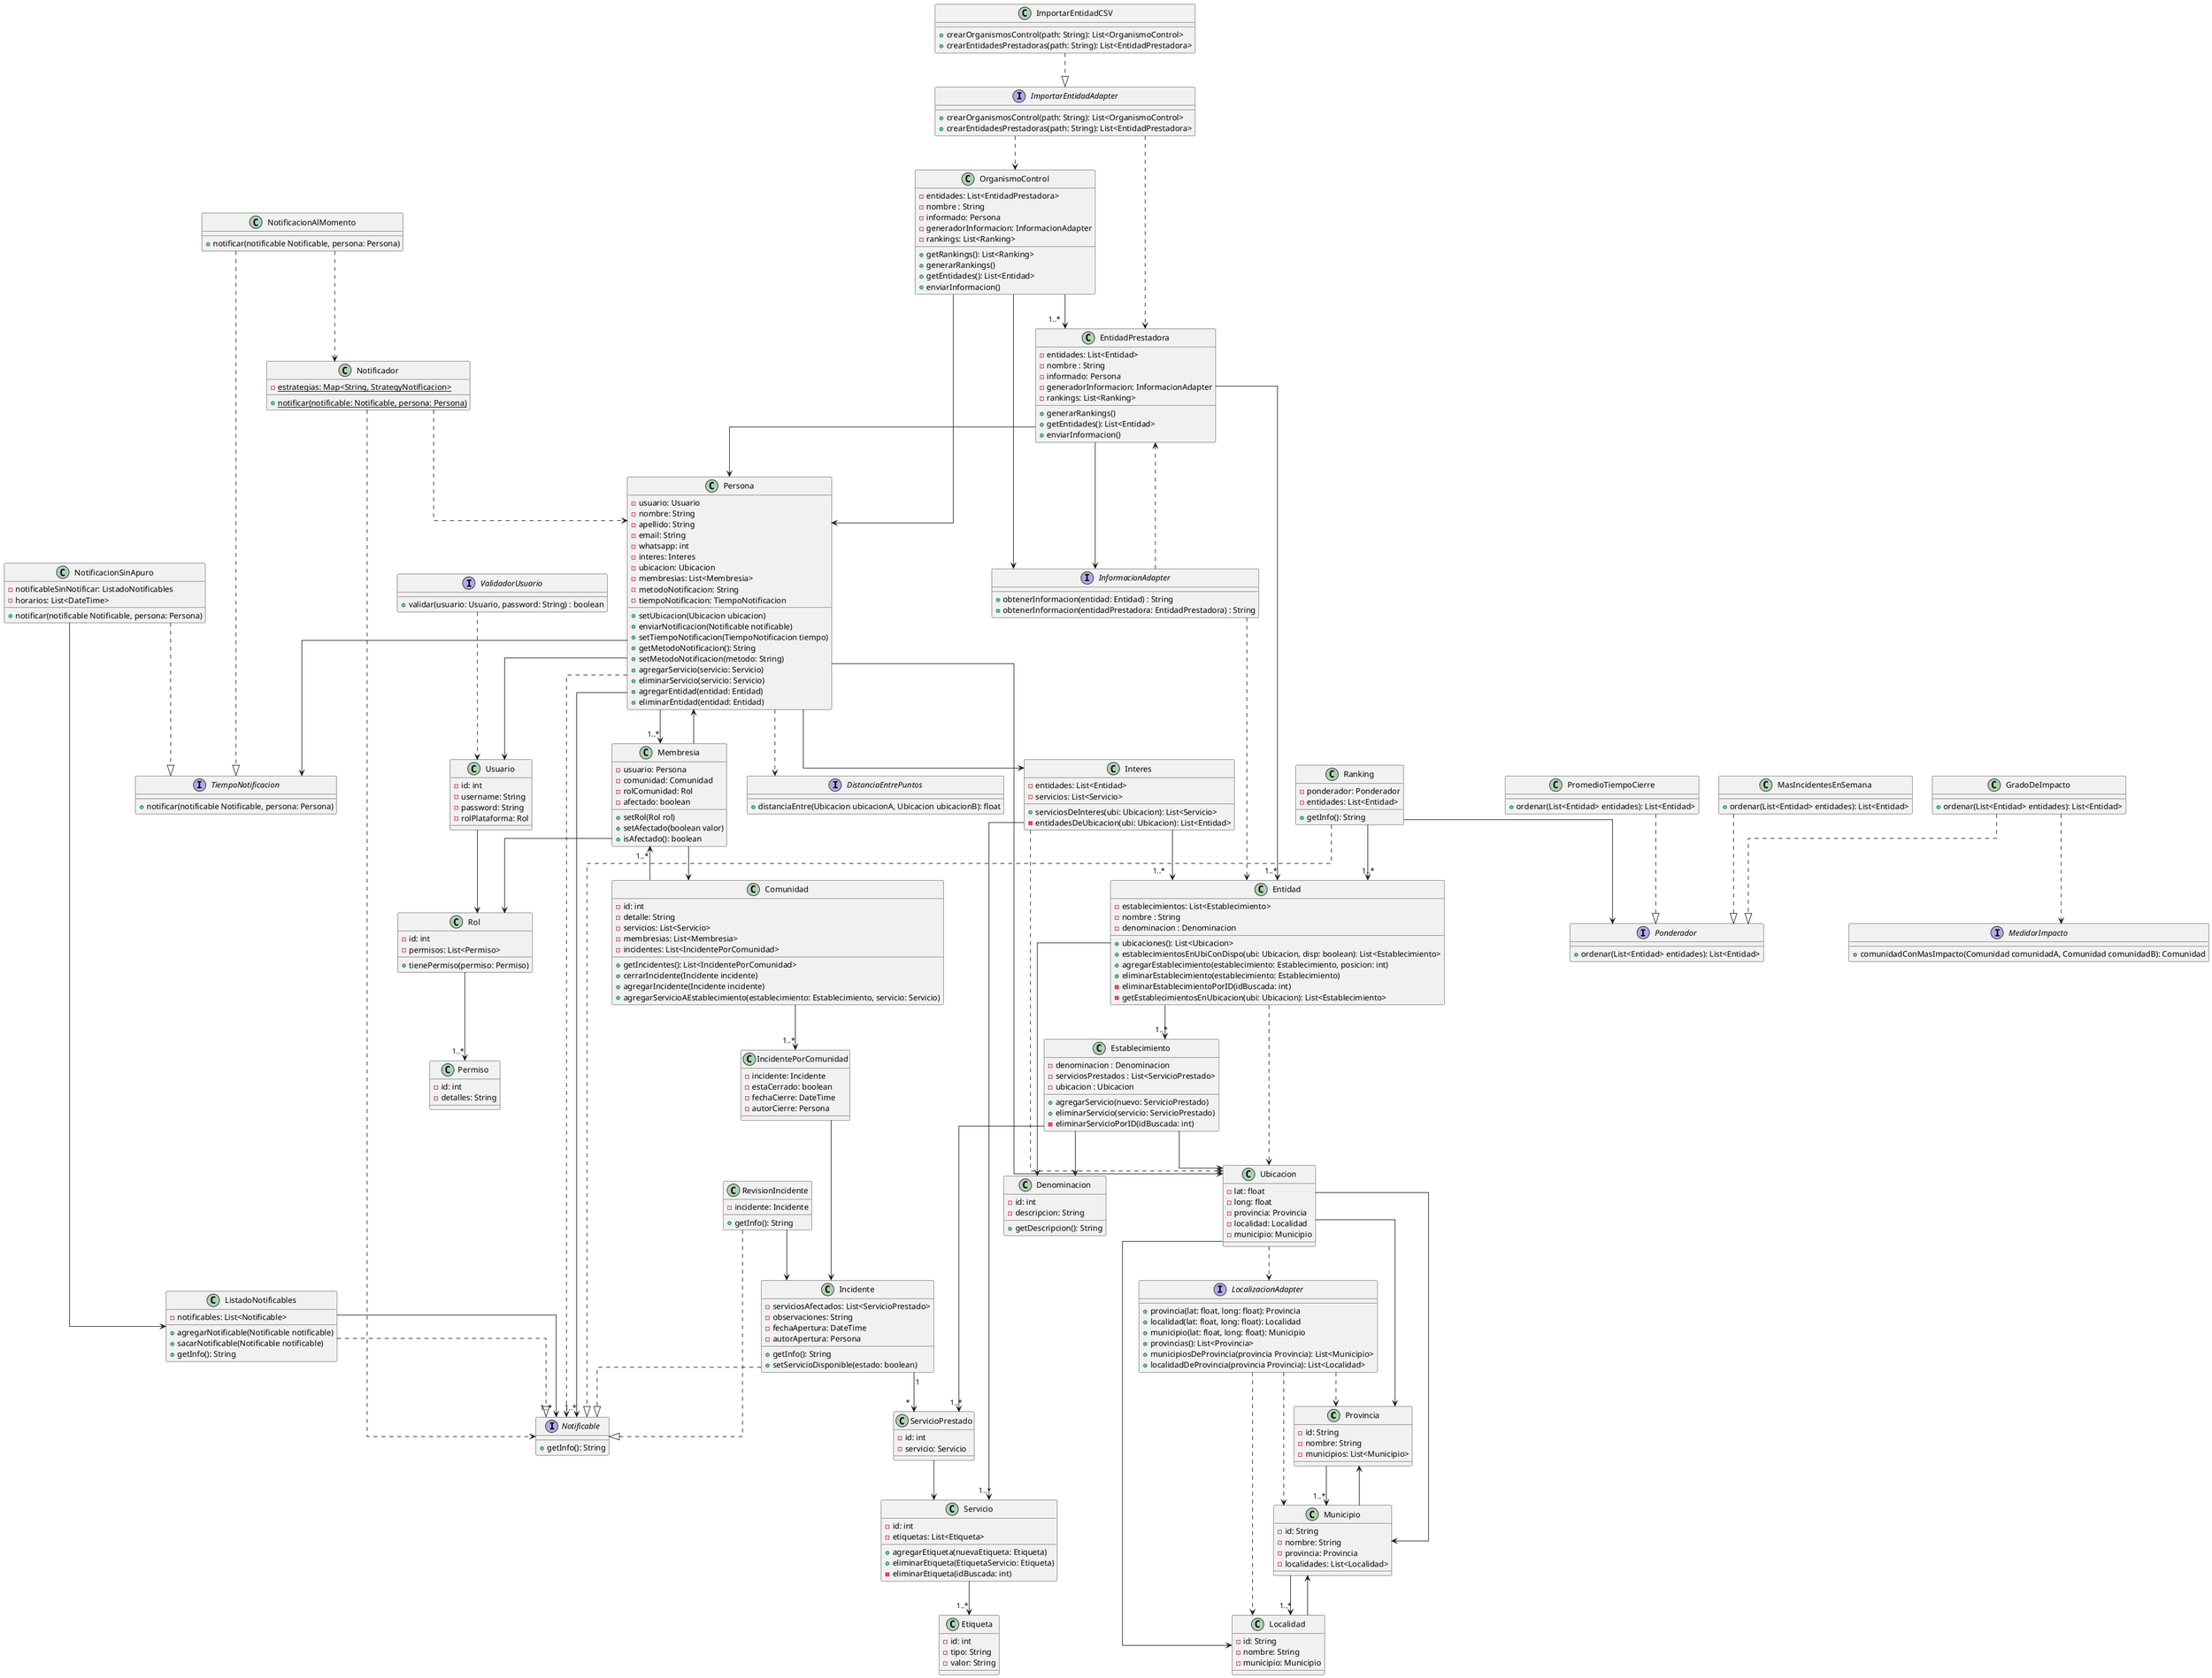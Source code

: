 @startuml
skinparam linetype ortho


Provincia --> "1..*" Municipio
Municipio --> "1..*" Localidad
Localidad --> Municipio
Municipio --> Provincia

class Provincia{
    -id: String
    -nombre: String
    -municipios: List<Municipio>
}

class Municipio{
    -id: String
    -nombre: String
    -provincia: Provincia
    -localidades: List<Localidad>
}

class Localidad{
    -id: String
    -nombre: String
    -municipio: Municipio
}

class Usuario{
    -id: int
    -username: String
    -password: String
    -rolPlataforma: Rol
}



class Interes{
    -entidades: List<Entidad>
    -servicios: List<Servicio> 

    +serviciosDeInteres(ubi: Ubicacion): List<Servicio>
    -entidadesDeUbicacion(ubi: Ubicacion): List<Entidad>
}

Interes ..> Ubicacion
Persona --> Interes
Persona ..> Notificable

class Persona{
    -usuario: Usuario
    -nombre: String
    -apellido: String
    -email: String
    -whatsapp: int
    -interes: Interes
    -ubicacion: Ubicacion
    -membresias: List<Membresia>   
    -metodoNotificacion: String
    -tiempoNotificacion: TiempoNotificacion

    +setUbicacion(Ubicacion ubicacion)
    +enviarNotificacion(Notificable notificable)
    +setTiempoNotificacion(TiempoNotificacion tiempo)
    +getMetodoNotificacion(): String
    +setMetodoNotificacion(metodo: String)
    +agregarServicio(servicio: Servicio)
    +eliminarServicio(servicio: Servicio)
    +agregarEntidad(entidad: Entidad)
    +eliminarEntidad(entidad: Entidad)
}
Persona-->"1..*" Notificable
Persona --> TiempoNotificacion
Persona ..> DistanciaEntrePuntos

interface DistanciaEntrePuntos{
    +distanciaEntre(Ubicacion ubicacionA, Ubicacion ubicacionB): float
}

interface TiempoNotificacion{
    +notificar(notificable Notificable, persona: Persona)
}

class NotificacionSinApuro{
    -notificableSinNotificar: ListadoNotificables
    -horarios: List<DateTime>

    +notificar(notificable Notificable, persona: Persona)
}

class NotificacionAlMomento{
    +notificar(notificable Notificable, persona: Persona)
}

class ListadoNotificables{
    -notificables: List<Notificable>

    +agregarNotificable(Notificable notificable)
    +sacarNotificable(Notificable notificable)
    +getInfo(): String
}

ListadoNotificables --> "1..*" Notificable
ListadoNotificables ..|> Notificable

NotificacionSinApuro ..|> TiempoNotificacion
NotificacionSinApuro --> ListadoNotificables
NotificacionAlMomento ..|> TiempoNotificacion
NotificacionAlMomento ..> Notificador

class Comunidad{
    - id: int
    - detalle: String
    - servicios: List<Servicio>
    - membresias: List<Membresia>
    - incidentes: List<IncidentePorComunidad>
    
    + getIncidentes(): List<IncidentePorComunidad>
    + cerrarIncidente(Incidente incidente)
    + agregarIncidente(Incidente incidente)
    + agregarServicioAEstablecimiento(establecimiento: Establecimiento, servicio: Servicio)   
}
Comunidad --> "1..*" IncidentePorComunidad

class Membresia{
    -usuario: Persona
    -comunidad: Comunidad
    -rolComunidad: Rol
    -afectado: boolean

    +setRol(Rol rol)
    +setAfectado(boolean valor)
    +isAfectado(): boolean
}
Membresia --> Persona
Membresia --> Comunidad
Comunidad --> "1..*" Membresia
Persona --> "1..*" Membresia

Usuario-->Rol


class Rol{
    -id: int
    -permisos: List<Permiso>

    +tienePermiso(permiso: Permiso)
}
class Permiso{
    -id: int
    -detalles: String
}
Membresia --> Rol
Rol --> "1..*" Permiso


interface LocalizacionAdapter{
    + provincia(lat: float, long: float): Provincia
    + localidad(lat: float, long: float): Localidad
    + municipio(lat: float, long: float): Municipio
    + provincias(): List<Provincia>
    + municipiosDeProvincia(provincia Provincia): List<Municipio>
    + localidadDeProvincia(provincia Provincia): List<Localidad>
}
LocalizacionAdapter ..> Provincia
LocalizacionAdapter ..> Localidad
LocalizacionAdapter ..> Municipio

Ubicacion ..> LocalizacionAdapter

class EntidadPrestadora{
    - entidades: List<Entidad>
    - nombre : String
    - informado: Persona
    - generadorInformacion: InformacionAdapter
    - rankings: List<Ranking>

    +generarRankings()
    +getEntidades(): List<Entidad>
    +enviarInformacion()
}

class OrganismoControl{
    - entidades: List<EntidadPrestadora>
    - nombre : String
    - informado: Persona
    - generadorInformacion: InformacionAdapter
    - rankings: List<Ranking>

    +getRankings(): List<Ranking>
    +generarRankings()
    +getEntidades(): List<Entidad>
    +enviarInformacion()
}

class Entidad{    
    - establecimientos: List<Establecimiento>
    - nombre : String
    - denominacion : Denominacion
   
    +ubicaciones(): List<Ubicacion>
    +establecimientosEnUbiConDispo(ubi: Ubicacion, disp: boolean): List<Establecimiento>
    +agregarEstablecimiento(establecimiento: Establecimiento, posicion: int)
    +eliminarEstablecimiento(establecimiento: Establecimiento)
    -eliminarEstablecimientoPorID(idBuscada: int)
    -getEstablecimientosEnUbicacion(ubi: Ubicacion): List<Establecimiento>
}

Entidad ..> Ubicacion

OrganismoControl -->"1..*" EntidadPrestadora
EntidadPrestadora -->"1..*" Entidad
OrganismoControl --> Persona
EntidadPrestadora --> Persona
OrganismoControl-->InformacionAdapter
EntidadPrestadora-->InformacionAdapter
InformacionAdapter..>Entidad
InformacionAdapter..>EntidadPrestadora
Establecimiento --> Denominacion
Entidad --> Denominacion

class Denominacion{
    - id: int
    - descripcion: String

    + getDescripcion(): String
}

class Establecimiento{
    - denominacion : Denominacion
    - serviciosPrestados : List<ServicioPrestado>
    - ubicacion : Ubicacion

    + agregarServicio(nuevo: ServicioPrestado)
    + eliminarServicio(servicio: ServicioPrestado)
    - eliminarServicioPorID(idBuscada: int)
}

class ServicioPrestado{
    -id: int
    -servicio: Servicio
}

interface InformacionAdapter{
    + obtenerInformacion(entidad: Entidad) : String
    + obtenerInformacion(entidadPrestadora: EntidadPrestadora) : String
}

class Servicio{
    - id: int
    - etiquetas: List<Etiqueta>

    + agregarEtiqueta(nuevaEtiqueta: Etiqueta)
    + eliminarEtiqueta(EtiquetaServicio: Etiqueta)
    - eliminarEtiqueta(idBuscada: int)

}

class Ubicacion{
    -lat: float
    -long: float
    -provincia: Provincia
    -localidad: Localidad
    -municipio: Municipio
}

Ubicacion --> Provincia
Ubicacion --> Localidad
Ubicacion --> Municipio

class Etiqueta{
    -id: int
    -tipo: String
    -valor: String
}

class RevisionIncidente{
    -incidente: Incidente

    +getInfo(): String
}

RevisionIncidente --> Incidente
RevisionIncidente ..|> Notificable

interface Notificable{
    +getInfo(): String
}

class Ranking{
    -ponderador: Ponderador
    -entidades: List<Entidad>

    +getInfo(): String
}

interface Ponderador{
    +ordenar(List<Entidad> entidades): List<Entidad>
}

class PromedioTiempoCierre{
    +ordenar(List<Entidad> entidades): List<Entidad>
}

class MasIncidentesEnSemana{
    +ordenar(List<Entidad> entidades): List<Entidad>
}

class GradoDeImpacto{
    +ordenar(List<Entidad> entidades): List<Entidad>
}

GradoDeImpacto ..> MedidorImpacto

interface MedidorImpacto{
    +comunidadConMasImpacto(Comunidad comunidadA, Comunidad comunidadB): Comunidad
}

PromedioTiempoCierre ..|> Ponderador
MasIncidentesEnSemana ..|> Ponderador
GradoDeImpacto ..|> Ponderador

Ranking --> Ponderador
Ranking --> "1..*" Entidad

class IncidentePorComunidad {
    - incidente: Incidente
    - estaCerrado: boolean
    - fechaCierre: DateTime
    - autorCierre: Persona
}
IncidentePorComunidad ---> Incidente

class Incidente{
    - serviciosAfectados: List<ServicioPrestado>
    - observaciones: String
    - fechaApertura: DateTime
    - autorApertura: Persona
    +getInfo(): String
    +setServicioDisponible(estado: boolean)
}
Incidente ..|> Notificable
Incidente "1" --> "*" ServicioPrestado

Ranking ..|> Notificable


Notificador ..> Persona
Notificador ..> Notificable

class Notificador{
    {static}-estrategias: Map<String, StrategyNotificacion>
    {static}+notificar(notificable: Notificable, persona: Persona)
}

/'  RELACIONES  '/


Establecimiento --> "1..*" ServicioPrestado

ServicioPrestado --> Servicio
Servicio --> "1..*" Etiqueta

Entidad --> "1..*" Establecimiento

Establecimiento --> Ubicacion

Persona --> Usuario
Persona --> Ubicacion
Interes --> "1..*" Servicio
Interes --> "1..*" Entidad

ImportarEntidadAdapter ..> OrganismoControl
ImportarEntidadAdapter ..> EntidadPrestadora

interface ImportarEntidadAdapter{
    + crearOrganismosControl(path: String): List<OrganismoControl>
    + crearEntidadesPrestadoras(path: String): List<EntidadPrestadora>
}
ImportarEntidadCSV ..|> ImportarEntidadAdapter
class ImportarEntidadCSV{
    + crearOrganismosControl(path: String): List<OrganismoControl>
    + crearEntidadesPrestadoras(path: String): List<EntidadPrestadora>
}

interface ValidadorUsuario{
    + validar(usuario: Usuario, password: String) : boolean
}
ValidadorUsuario ..> Usuario


@enduml